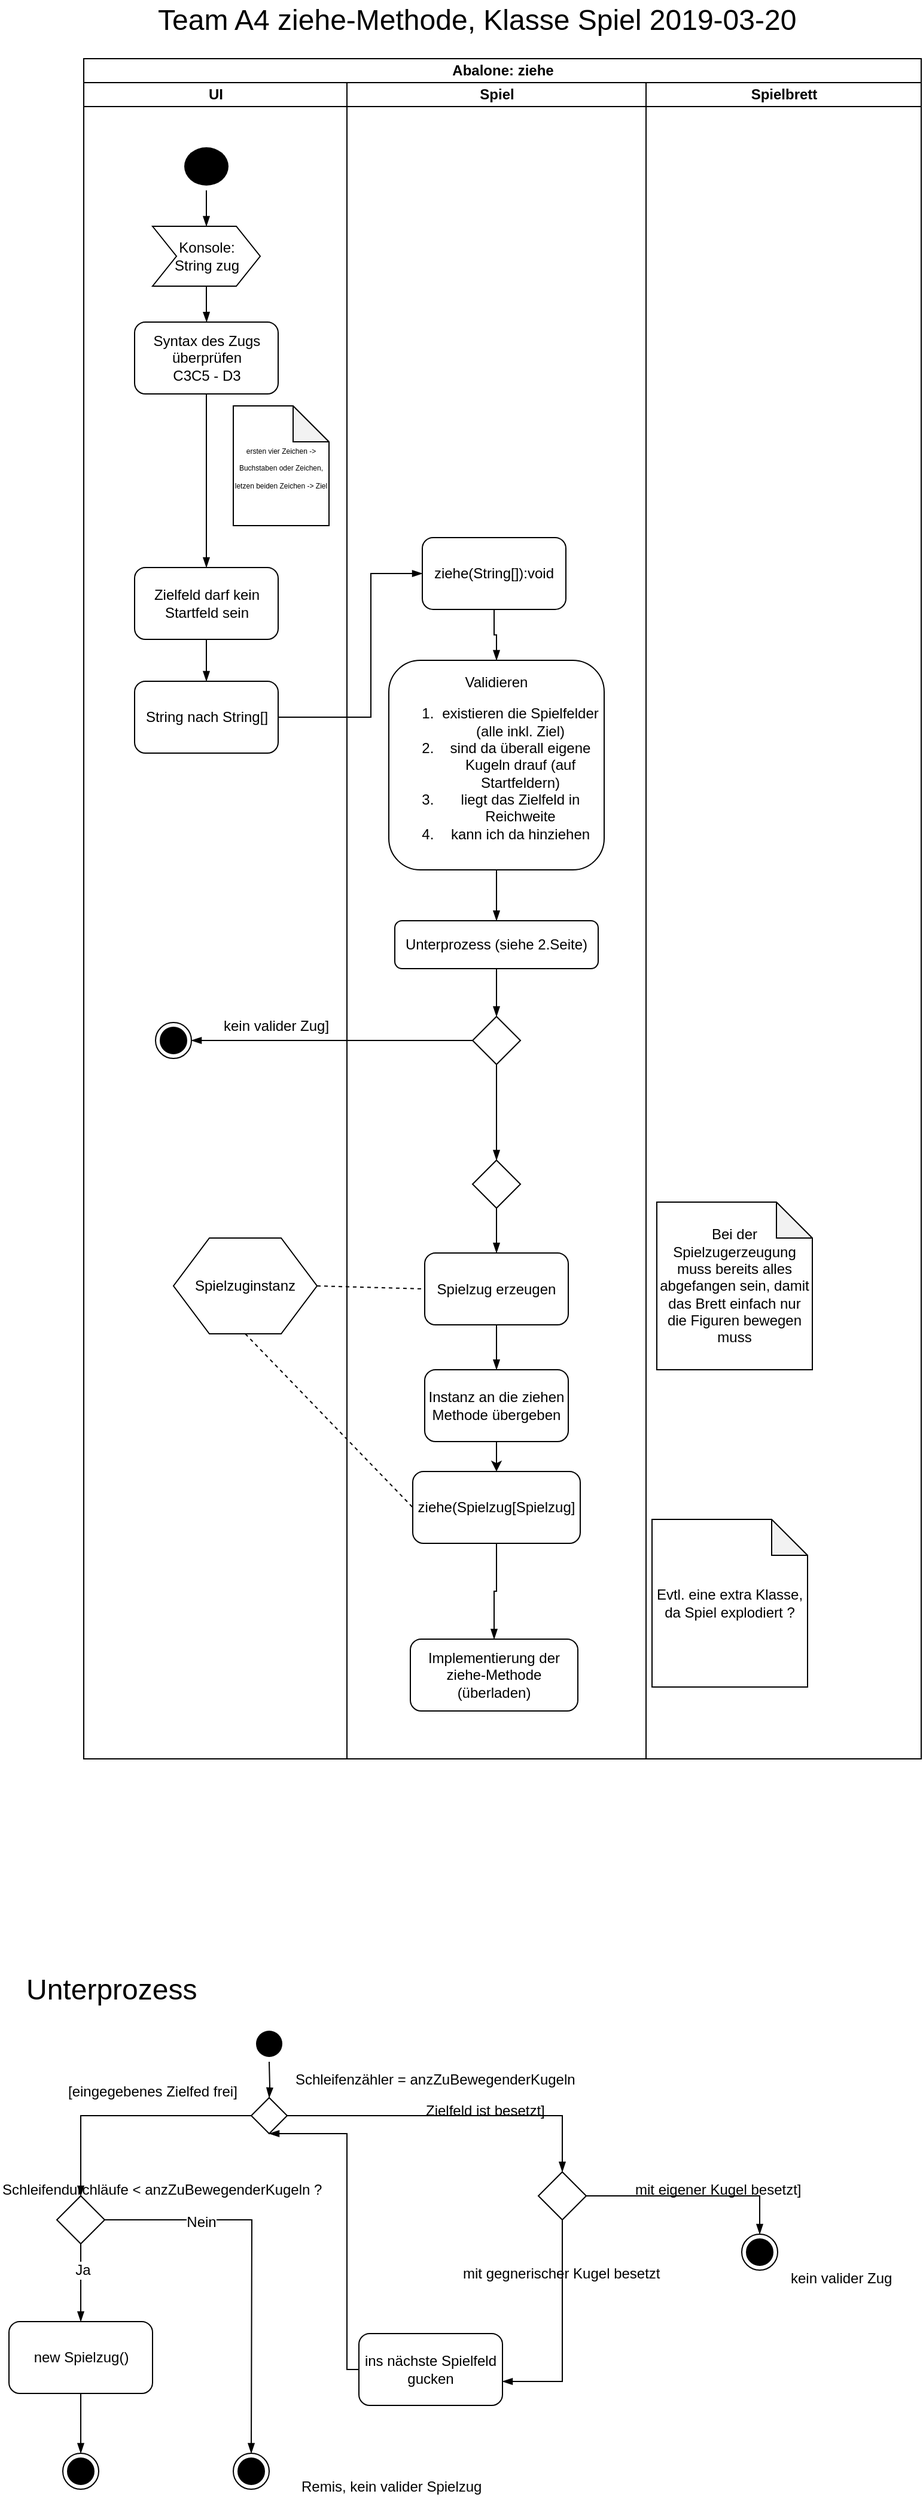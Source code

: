 <mxfile version="10.5.7" type="device"><diagram id="qPLTVKHvqDmZSYKCLTmT" name="Page-1"><mxGraphModel dx="824" dy="496" grid="1" gridSize="10" guides="1" tooltips="1" connect="1" arrows="1" fold="1" page="1" pageScale="1" pageWidth="827" pageHeight="1169" math="0" shadow="0"><root><mxCell id="0"/><mxCell id="1" parent="0"/><mxCell id="RRhDcwA50_2TwOH6ap_V-1" value="&lt;font style=&quot;font-size: 24px&quot;&gt;Team A4 ziehe-Methode, Klasse Spiel 2019-03-20&lt;/font&gt;" style="text;html=1;resizable=0;points=[];autosize=1;align=left;verticalAlign=top;spacingTop=-4;" parent="1" vertex="1"><mxGeometry x="130" y="31" width="550" height="20" as="geometry"/></mxCell><mxCell id="RRhDcwA50_2TwOH6ap_V-4" value="Abalone: ziehe" style="swimlane;html=1;childLayout=stackLayout;resizeParent=1;resizeParentMax=0;startSize=20;" parent="1" vertex="1"><mxGeometry x="70" y="80" width="700" height="1420" as="geometry"/></mxCell><mxCell id="RRhDcwA50_2TwOH6ap_V-5" value="UI" style="swimlane;html=1;startSize=20;" parent="RRhDcwA50_2TwOH6ap_V-4" vertex="1"><mxGeometry y="20" width="220" height="1400" as="geometry"/></mxCell><mxCell id="RRhDcwA50_2TwOH6ap_V-8" value="sq" style="ellipse;html=1;shape=startState;fillColor=#000000;strokeColor=none;" parent="RRhDcwA50_2TwOH6ap_V-5" vertex="1"><mxGeometry x="80" y="50" width="45" height="40" as="geometry"/></mxCell><mxCell id="RRhDcwA50_2TwOH6ap_V-9" value="" style="edgeStyle=orthogonalEdgeStyle;html=1;verticalAlign=bottom;endArrow=open;endSize=8;strokeColor=none;rounded=0;" parent="RRhDcwA50_2TwOH6ap_V-5" source="RRhDcwA50_2TwOH6ap_V-10" edge="1"><mxGeometry relative="1" as="geometry"><mxPoint x="110" y="190" as="targetPoint"/></mxGeometry></mxCell><mxCell id="RRhDcwA50_2TwOH6ap_V-11" value="" style="edgeStyle=orthogonalEdgeStyle;rounded=0;orthogonalLoop=1;jettySize=auto;html=1;endArrow=none;endFill=0;startArrow=blockThin;startFill=1;" parent="RRhDcwA50_2TwOH6ap_V-5" source="RRhDcwA50_2TwOH6ap_V-10" target="RRhDcwA50_2TwOH6ap_V-8" edge="1"><mxGeometry relative="1" as="geometry"/></mxCell><mxCell id="RRhDcwA50_2TwOH6ap_V-14" value="" style="edgeStyle=orthogonalEdgeStyle;rounded=0;orthogonalLoop=1;jettySize=auto;html=1;startArrow=none;startFill=0;endArrow=blockThin;endFill=1;" parent="RRhDcwA50_2TwOH6ap_V-5" source="RRhDcwA50_2TwOH6ap_V-10" edge="1"><mxGeometry relative="1" as="geometry"><mxPoint x="102.69" y="200" as="targetPoint"/></mxGeometry></mxCell><mxCell id="RRhDcwA50_2TwOH6ap_V-10" value="Konsole: &lt;br&gt;String zug" style="shape=step;perimeter=stepPerimeter;whiteSpace=wrap;html=1;fixedSize=1;" parent="RRhDcwA50_2TwOH6ap_V-5" vertex="1"><mxGeometry x="57.5" y="120" width="90" height="50" as="geometry"/></mxCell><mxCell id="RRhDcwA50_2TwOH6ap_V-12" value="" style="edgeStyle=orthogonalEdgeStyle;html=1;verticalAlign=bottom;endArrow=open;endSize=8;strokeColor=none;rounded=0;" parent="RRhDcwA50_2TwOH6ap_V-5" source="RRhDcwA50_2TwOH6ap_V-8" target="RRhDcwA50_2TwOH6ap_V-10" edge="1"><mxGeometry relative="1" as="geometry"><mxPoint x="180" y="290" as="targetPoint"/><mxPoint x="172.5" y="190" as="sourcePoint"/></mxGeometry></mxCell><mxCell id="RRhDcwA50_2TwOH6ap_V-22" value="" style="edgeStyle=orthogonalEdgeStyle;rounded=0;orthogonalLoop=1;jettySize=auto;html=1;startArrow=none;startFill=0;endArrow=blockThin;endFill=1;" parent="RRhDcwA50_2TwOH6ap_V-5" source="RRhDcwA50_2TwOH6ap_V-83" target="RRhDcwA50_2TwOH6ap_V-19" edge="1"><mxGeometry relative="1" as="geometry"/></mxCell><mxCell id="RRhDcwA50_2TwOH6ap_V-15" value="Syntax des Zugs überprüfen&lt;br&gt;C3C5 - D3&lt;br&gt;" style="rounded=1;whiteSpace=wrap;html=1;" parent="RRhDcwA50_2TwOH6ap_V-5" vertex="1"><mxGeometry x="42.5" y="200" width="120" height="60" as="geometry"/></mxCell><mxCell id="RRhDcwA50_2TwOH6ap_V-19" value="String nach String[]" style="rounded=1;whiteSpace=wrap;html=1;" parent="RRhDcwA50_2TwOH6ap_V-5" vertex="1"><mxGeometry x="42.5" y="500" width="120" height="60" as="geometry"/></mxCell><mxCell id="RRhDcwA50_2TwOH6ap_V-23" value="&lt;font style=&quot;font-size: 6px&quot;&gt;ersten vier Zeichen -&amp;gt; Buchstaben oder Zeichen,&lt;br&gt;letzen beiden Zeichen -&amp;gt; Ziel&lt;/font&gt;&lt;br&gt;" style="shape=note;whiteSpace=wrap;html=1;backgroundOutline=1;darkOpacity=0.05;" parent="RRhDcwA50_2TwOH6ap_V-5" vertex="1"><mxGeometry x="125" y="270" width="80" height="100" as="geometry"/></mxCell><mxCell id="RRhDcwA50_2TwOH6ap_V-83" value="Zielfeld darf kein Startfeld sein" style="rounded=1;whiteSpace=wrap;html=1;" parent="RRhDcwA50_2TwOH6ap_V-5" vertex="1"><mxGeometry x="42.5" y="405" width="120" height="60" as="geometry"/></mxCell><mxCell id="RRhDcwA50_2TwOH6ap_V-84" value="" style="edgeStyle=orthogonalEdgeStyle;rounded=0;orthogonalLoop=1;jettySize=auto;html=1;startArrow=none;startFill=0;endArrow=blockThin;endFill=1;" parent="RRhDcwA50_2TwOH6ap_V-5" source="RRhDcwA50_2TwOH6ap_V-15" target="RRhDcwA50_2TwOH6ap_V-83" edge="1"><mxGeometry relative="1" as="geometry"><mxPoint x="172.5" y="360" as="sourcePoint"/><mxPoint x="172.5" y="600" as="targetPoint"/></mxGeometry></mxCell><mxCell id="RRhDcwA50_2TwOH6ap_V-127" value="kein valider Zug]" style="text;html=1;resizable=0;points=[];autosize=1;align=left;verticalAlign=top;spacingTop=-4;" parent="RRhDcwA50_2TwOH6ap_V-5" vertex="1"><mxGeometry x="115" y="778" width="100" height="20" as="geometry"/></mxCell><mxCell id="RRhDcwA50_2TwOH6ap_V-128" value="" style="ellipse;html=1;shape=endState;fillColor=#000000;strokeColor=#000000;" parent="RRhDcwA50_2TwOH6ap_V-5" vertex="1"><mxGeometry x="60" y="785" width="30" height="30" as="geometry"/></mxCell><mxCell id="RRhDcwA50_2TwOH6ap_V-6" value="Spiel&lt;br&gt;" style="swimlane;html=1;startSize=20;" parent="RRhDcwA50_2TwOH6ap_V-4" vertex="1"><mxGeometry x="220" y="20" width="250" height="1400" as="geometry"/></mxCell><mxCell id="RRhDcwA50_2TwOH6ap_V-26" value="" style="edgeStyle=orthogonalEdgeStyle;rounded=0;orthogonalLoop=1;jettySize=auto;html=1;startArrow=none;startFill=0;endArrow=blockThin;endFill=1;" parent="RRhDcwA50_2TwOH6ap_V-6" source="RRhDcwA50_2TwOH6ap_V-17" target="RRhDcwA50_2TwOH6ap_V-25" edge="1"><mxGeometry relative="1" as="geometry"/></mxCell><mxCell id="RRhDcwA50_2TwOH6ap_V-17" value="ziehe(String[]):void" style="rounded=1;whiteSpace=wrap;html=1;" parent="RRhDcwA50_2TwOH6ap_V-6" vertex="1"><mxGeometry x="63" y="380" width="120" height="60" as="geometry"/></mxCell><mxCell id="RRhDcwA50_2TwOH6ap_V-52" value="" style="edgeStyle=orthogonalEdgeStyle;rounded=0;orthogonalLoop=1;jettySize=auto;html=1;startArrow=none;startFill=0;endArrow=blockThin;endFill=1;" parent="RRhDcwA50_2TwOH6ap_V-6" source="RRhDcwA50_2TwOH6ap_V-25" target="RRhDcwA50_2TwOH6ap_V-51" edge="1"><mxGeometry relative="1" as="geometry"/></mxCell><mxCell id="RRhDcwA50_2TwOH6ap_V-25" value="&lt;div style=&quot;text-align: center&quot;&gt;&lt;span&gt;Validieren&lt;/span&gt;&lt;/div&gt;&lt;div style=&quot;text-align: center&quot;&gt;&lt;ol&gt;&lt;li&gt;existieren die Spielfelder (alle inkl. Ziel)&lt;br&gt;&lt;/li&gt;&lt;li&gt;sind da überall eigene Kugeln drauf (auf Startfeldern)&lt;br&gt;&lt;/li&gt;&lt;li&gt;liegt das Zielfeld in Reichweite&lt;/li&gt;&lt;li&gt;kann ich da hinziehen&lt;/li&gt;&lt;/ol&gt;&lt;/div&gt;" style="rounded=1;whiteSpace=wrap;html=1;" parent="RRhDcwA50_2TwOH6ap_V-6" vertex="1"><mxGeometry x="35" y="482.5" width="180" height="175" as="geometry"/></mxCell><mxCell id="RRhDcwA50_2TwOH6ap_V-51" value="&lt;div style=&quot;text-align: center&quot;&gt;Unterprozess (siehe 2.Seite)&lt;/div&gt;" style="rounded=1;whiteSpace=wrap;html=1;" parent="RRhDcwA50_2TwOH6ap_V-6" vertex="1"><mxGeometry x="40" y="700" width="170" height="40" as="geometry"/></mxCell><mxCell id="RRhDcwA50_2TwOH6ap_V-126" value="" style="edgeStyle=orthogonalEdgeStyle;rounded=0;jumpSize=11;orthogonalLoop=1;jettySize=auto;html=1;startArrow=none;startFill=0;endArrow=blockThin;endFill=1;" parent="RRhDcwA50_2TwOH6ap_V-6" source="RRhDcwA50_2TwOH6ap_V-122" edge="1"><mxGeometry relative="1" as="geometry"><mxPoint x="-130" y="800" as="targetPoint"/></mxGeometry></mxCell><mxCell id="RRhDcwA50_2TwOH6ap_V-131" value="" style="edgeStyle=orthogonalEdgeStyle;rounded=0;jumpSize=11;orthogonalLoop=1;jettySize=auto;html=1;startArrow=none;startFill=0;endArrow=blockThin;endFill=1;" parent="RRhDcwA50_2TwOH6ap_V-6" source="RRhDcwA50_2TwOH6ap_V-122" target="RRhDcwA50_2TwOH6ap_V-130" edge="1"><mxGeometry relative="1" as="geometry"/></mxCell><mxCell id="RRhDcwA50_2TwOH6ap_V-122" value="" style="rhombus;whiteSpace=wrap;html=1;strokeColor=#000000;" parent="RRhDcwA50_2TwOH6ap_V-6" vertex="1"><mxGeometry x="105" y="780" width="40" height="40" as="geometry"/></mxCell><mxCell id="RRhDcwA50_2TwOH6ap_V-130" value="" style="rhombus;whiteSpace=wrap;html=1;strokeColor=#000000;" parent="RRhDcwA50_2TwOH6ap_V-6" vertex="1"><mxGeometry x="105" y="900" width="40" height="40" as="geometry"/></mxCell><mxCell id="RRhDcwA50_2TwOH6ap_V-123" value="" style="edgeStyle=orthogonalEdgeStyle;rounded=0;jumpSize=11;orthogonalLoop=1;jettySize=auto;html=1;startArrow=none;startFill=0;endArrow=blockThin;endFill=1;" parent="RRhDcwA50_2TwOH6ap_V-6" source="RRhDcwA50_2TwOH6ap_V-51" target="RRhDcwA50_2TwOH6ap_V-122" edge="1"><mxGeometry relative="1" as="geometry"><mxPoint x="415" y="840" as="sourcePoint"/><mxPoint x="415" y="920" as="targetPoint"/></mxGeometry></mxCell><mxCell id="RRhDcwA50_2TwOH6ap_V-27" value="Spielzuginstanz" style="shape=hexagon;perimeter=hexagonPerimeter2;whiteSpace=wrap;html=1;" parent="RRhDcwA50_2TwOH6ap_V-6" vertex="1"><mxGeometry x="-145" y="965" width="120" height="80" as="geometry"/></mxCell><mxCell id="RRhDcwA50_2TwOH6ap_V-133" value="" style="edgeStyle=orthogonalEdgeStyle;rounded=0;jumpSize=11;orthogonalLoop=1;jettySize=auto;html=1;startArrow=blockThin;startFill=1;endArrow=none;endFill=0;entryX=0.5;entryY=1;entryDx=0;entryDy=0;" parent="RRhDcwA50_2TwOH6ap_V-6" source="RRhDcwA50_2TwOH6ap_V-28" target="RRhDcwA50_2TwOH6ap_V-130" edge="1"><mxGeometry relative="1" as="geometry"><mxPoint x="132.5" y="895" as="targetPoint"/></mxGeometry></mxCell><mxCell id="RRhDcwA50_2TwOH6ap_V-28" value="Spielzug erzeugen" style="rounded=1;whiteSpace=wrap;html=1;" parent="RRhDcwA50_2TwOH6ap_V-6" vertex="1"><mxGeometry x="65" y="977.5" width="120" height="60" as="geometry"/></mxCell><mxCell id="RRhDcwA50_2TwOH6ap_V-29" value="Instanz an die ziehen Methode übergeben" style="rounded=1;whiteSpace=wrap;html=1;" parent="RRhDcwA50_2TwOH6ap_V-6" vertex="1"><mxGeometry x="65" y="1075" width="120" height="60" as="geometry"/></mxCell><mxCell id="RRhDcwA50_2TwOH6ap_V-34" value="" style="edgeStyle=orthogonalEdgeStyle;rounded=0;orthogonalLoop=1;jettySize=auto;html=1;startArrow=none;startFill=0;endArrow=blockThin;endFill=1;entryX=0.5;entryY=0;entryDx=0;entryDy=0;" parent="RRhDcwA50_2TwOH6ap_V-6" source="RRhDcwA50_2TwOH6ap_V-28" target="RRhDcwA50_2TwOH6ap_V-29" edge="1"><mxGeometry relative="1" as="geometry"><mxPoint x="-7.5" y="1005" as="targetPoint"/></mxGeometry></mxCell><mxCell id="RRhDcwA50_2TwOH6ap_V-35" value="" style="endArrow=none;dashed=1;html=1;exitX=1;exitY=0.5;exitDx=0;exitDy=0;entryX=0;entryY=0.5;entryDx=0;entryDy=0;" parent="RRhDcwA50_2TwOH6ap_V-6" source="RRhDcwA50_2TwOH6ap_V-27" target="RRhDcwA50_2TwOH6ap_V-28" edge="1"><mxGeometry width="50" height="50" relative="1" as="geometry"><mxPoint x="12.5" y="1025" as="sourcePoint"/><mxPoint x="62.5" y="975" as="targetPoint"/></mxGeometry></mxCell><mxCell id="RRhDcwA50_2TwOH6ap_V-7" value="Spielbrett" style="swimlane;html=1;startSize=20;" parent="RRhDcwA50_2TwOH6ap_V-4" vertex="1"><mxGeometry x="470" y="20" width="230" height="1400" as="geometry"/></mxCell><mxCell id="RRhDcwA50_2TwOH6ap_V-30" value="Bei der Spielzugerzeugung muss bereits alles abgefangen sein, damit das Brett einfach nur die Figuren bewegen muss" style="shape=note;whiteSpace=wrap;html=1;backgroundOutline=1;darkOpacity=0.05;" parent="RRhDcwA50_2TwOH6ap_V-7" vertex="1"><mxGeometry x="9" y="935" width="130" height="140" as="geometry"/></mxCell><mxCell id="RRhDcwA50_2TwOH6ap_V-24" value="" style="edgeStyle=orthogonalEdgeStyle;rounded=0;orthogonalLoop=1;jettySize=auto;html=1;startArrow=none;startFill=0;endArrow=blockThin;endFill=1;entryX=0;entryY=0.5;entryDx=0;entryDy=0;exitX=1;exitY=0.5;exitDx=0;exitDy=0;" parent="RRhDcwA50_2TwOH6ap_V-4" source="RRhDcwA50_2TwOH6ap_V-19" target="RRhDcwA50_2TwOH6ap_V-17" edge="1"><mxGeometry relative="1" as="geometry"><mxPoint x="112.5" y="290" as="sourcePoint"/><mxPoint x="112.5" y="410" as="targetPoint"/><Array as="points"><mxPoint x="240" y="550"/><mxPoint x="240" y="430"/></Array></mxGeometry></mxCell><mxCell id="RRhDcwA50_2TwOH6ap_V-32" value="Evtl. eine extra Klasse, da Spiel explodiert ?" style="shape=note;whiteSpace=wrap;html=1;backgroundOutline=1;darkOpacity=0.05;" parent="1" vertex="1"><mxGeometry x="545" y="1300" width="130" height="140" as="geometry"/></mxCell><mxCell id="RRhDcwA50_2TwOH6ap_V-38" value="" style="edgeStyle=orthogonalEdgeStyle;rounded=0;orthogonalLoop=1;jettySize=auto;html=1;startArrow=none;startFill=0;endArrow=blockThin;endFill=1;" parent="1" source="RRhDcwA50_2TwOH6ap_V-36" target="RRhDcwA50_2TwOH6ap_V-37" edge="1"><mxGeometry relative="1" as="geometry"/></mxCell><mxCell id="RRhDcwA50_2TwOH6ap_V-36" value="ziehe(Spielzug[Spielzug]" style="rounded=1;whiteSpace=wrap;html=1;" parent="1" vertex="1"><mxGeometry x="345" y="1260" width="140" height="60" as="geometry"/></mxCell><mxCell id="RRhDcwA50_2TwOH6ap_V-37" value="Implementierung der ziehe-Methode (überladen)&lt;br&gt;" style="rounded=1;whiteSpace=wrap;html=1;" parent="1" vertex="1"><mxGeometry x="343" y="1400" width="140" height="60" as="geometry"/></mxCell><mxCell id="RRhDcwA50_2TwOH6ap_V-53" value="" style="ellipse;html=1;shape=startState;fillColor=#000000;strokeColor=none;" parent="1" vertex="1"><mxGeometry x="210" y="1723" width="30" height="30" as="geometry"/></mxCell><mxCell id="RRhDcwA50_2TwOH6ap_V-54" value="" style="edgeStyle=orthogonalEdgeStyle;html=1;verticalAlign=bottom;endArrow=open;endSize=8;strokeColor=none;" parent="1" source="RRhDcwA50_2TwOH6ap_V-53" edge="1"><mxGeometry relative="1" as="geometry"><mxPoint x="85" y="1740" as="targetPoint"/></mxGeometry></mxCell><mxCell id="RRhDcwA50_2TwOH6ap_V-55" value="[eingegebenes Zielfed frei]" style="text;html=1;resizable=0;points=[];autosize=1;align=left;verticalAlign=top;spacingTop=-4;" parent="1" vertex="1"><mxGeometry x="55" y="1768" width="160" height="20" as="geometry"/></mxCell><mxCell id="RRhDcwA50_2TwOH6ap_V-62" value="" style="edgeStyle=orthogonalEdgeStyle;rounded=0;orthogonalLoop=1;jettySize=auto;html=1;startArrow=none;startFill=0;endArrow=blockThin;endFill=1;" parent="1" source="RRhDcwA50_2TwOH6ap_V-56" target="RRhDcwA50_2TwOH6ap_V-64" edge="1"><mxGeometry relative="1" as="geometry"><mxPoint x="480" y="1900" as="targetPoint"/></mxGeometry></mxCell><mxCell id="RRhDcwA50_2TwOH6ap_V-105" value="" style="edgeStyle=orthogonalEdgeStyle;rounded=0;jumpSize=11;orthogonalLoop=1;jettySize=auto;html=1;startArrow=none;startFill=0;endArrow=blockThin;endFill=1;entryX=0.5;entryY=1;entryDx=0;entryDy=0;" parent="1" source="RRhDcwA50_2TwOH6ap_V-106" target="RRhDcwA50_2TwOH6ap_V-59" edge="1"><mxGeometry relative="1" as="geometry"><mxPoint x="370" y="1865" as="targetPoint"/><Array as="points"><mxPoint x="290" y="2010"/><mxPoint x="290" y="1813"/></Array></mxGeometry></mxCell><mxCell id="RRhDcwA50_2TwOH6ap_V-56" value="" style="rhombus;whiteSpace=wrap;html=1;" parent="1" vertex="1"><mxGeometry x="450" y="1845" width="40" height="40" as="geometry"/></mxCell><mxCell id="RRhDcwA50_2TwOH6ap_V-57" value="" style="edgeStyle=orthogonalEdgeStyle;rounded=0;orthogonalLoop=1;jettySize=auto;html=1;startArrow=none;startFill=0;endArrow=blockThin;endFill=1;entryX=0.5;entryY=0;entryDx=0;entryDy=0;exitX=1;exitY=0.5;exitDx=0;exitDy=0;" parent="1" source="RRhDcwA50_2TwOH6ap_V-59" target="RRhDcwA50_2TwOH6ap_V-56" edge="1"><mxGeometry relative="1" as="geometry"><mxPoint x="475" y="1845" as="targetPoint"/><mxPoint x="395" y="1810" as="sourcePoint"/></mxGeometry></mxCell><mxCell id="RRhDcwA50_2TwOH6ap_V-58" value="" style="edgeStyle=orthogonalEdgeStyle;rounded=0;orthogonalLoop=1;jettySize=auto;html=1;startArrow=none;startFill=0;endArrow=blockThin;endFill=1;entryX=0.5;entryY=0;entryDx=0;entryDy=0;" parent="1" source="RRhDcwA50_2TwOH6ap_V-108" target="RRhDcwA50_2TwOH6ap_V-70" edge="1"><mxGeometry relative="1" as="geometry"><mxPoint x="128" y="1833" as="targetPoint"/></mxGeometry></mxCell><mxCell id="RRhDcwA50_2TwOH6ap_V-112" value="Ja" style="text;html=1;resizable=0;points=[];align=center;verticalAlign=middle;labelBackgroundColor=#ffffff;" parent="RRhDcwA50_2TwOH6ap_V-58" vertex="1" connectable="0"><mxGeometry x="0.023" y="12" relative="1" as="geometry"><mxPoint x="-11" y="-11" as="offset"/></mxGeometry></mxCell><mxCell id="RRhDcwA50_2TwOH6ap_V-59" value="" style="rhombus;whiteSpace=wrap;html=1;" parent="1" vertex="1"><mxGeometry x="210" y="1783" width="30" height="30" as="geometry"/></mxCell><mxCell id="RRhDcwA50_2TwOH6ap_V-60" value="" style="edgeStyle=orthogonalEdgeStyle;rounded=0;orthogonalLoop=1;jettySize=auto;html=1;startArrow=none;startFill=0;endArrow=blockThin;endFill=1;" parent="1" target="RRhDcwA50_2TwOH6ap_V-59" edge="1"><mxGeometry relative="1" as="geometry"><mxPoint x="225" y="1753" as="sourcePoint"/><mxPoint x="225" y="1793" as="targetPoint"/></mxGeometry></mxCell><mxCell id="RRhDcwA50_2TwOH6ap_V-64" value="" style="ellipse;html=1;shape=endState;fillColor=#000000;strokeColor=#000000;" parent="1" vertex="1"><mxGeometry x="620" y="1897" width="30" height="30" as="geometry"/></mxCell><mxCell id="RRhDcwA50_2TwOH6ap_V-72" value="" style="edgeStyle=orthogonalEdgeStyle;rounded=0;orthogonalLoop=1;jettySize=auto;html=1;startArrow=none;startFill=0;endArrow=blockThin;endFill=1;" parent="1" source="RRhDcwA50_2TwOH6ap_V-70" edge="1"><mxGeometry relative="1" as="geometry"><mxPoint x="67.5" y="2080" as="targetPoint"/></mxGeometry></mxCell><mxCell id="RRhDcwA50_2TwOH6ap_V-70" value="new Spielzug()" style="rounded=1;whiteSpace=wrap;html=1;strokeColor=#000000;" parent="1" vertex="1"><mxGeometry x="7.5" y="1970" width="120" height="60" as="geometry"/></mxCell><mxCell id="RRhDcwA50_2TwOH6ap_V-73" value="" style="ellipse;html=1;shape=endState;fillColor=#000000;strokeColor=#000000;" parent="1" vertex="1"><mxGeometry x="195" y="2080" width="30" height="30" as="geometry"/></mxCell><mxCell id="RRhDcwA50_2TwOH6ap_V-95" value="Zielfeld ist besetzt]" style="text;html=1;resizable=0;points=[];autosize=1;align=left;verticalAlign=top;spacingTop=-4;" parent="1" vertex="1"><mxGeometry x="354" y="1784" width="110" height="20" as="geometry"/></mxCell><mxCell id="RRhDcwA50_2TwOH6ap_V-96" value="mit eigener Kugel besetzt]" style="text;html=1;resizable=0;points=[];autosize=1;align=left;verticalAlign=top;spacingTop=-4;" parent="1" vertex="1"><mxGeometry x="529" y="1850" width="150" height="20" as="geometry"/></mxCell><mxCell id="RRhDcwA50_2TwOH6ap_V-97" value="kein valider Zug" style="text;html=1;resizable=0;points=[];autosize=1;align=left;verticalAlign=top;spacingTop=-4;" parent="1" vertex="1"><mxGeometry x="659" y="1924" width="100" height="20" as="geometry"/></mxCell><mxCell id="RRhDcwA50_2TwOH6ap_V-101" value="Schleifenzähler = anzZuBewegenderKugeln" style="text;html=1;resizable=0;points=[];autosize=1;align=left;verticalAlign=top;spacingTop=-4;" parent="1" vertex="1"><mxGeometry x="245" y="1758" width="250" height="20" as="geometry"/></mxCell><mxCell id="RRhDcwA50_2TwOH6ap_V-100" value="mit gegnerischer Kugel besetzt" style="text;html=1;resizable=0;points=[];autosize=1;align=left;verticalAlign=top;spacingTop=-4;" parent="1" vertex="1"><mxGeometry x="385" y="1920" width="180" height="20" as="geometry"/></mxCell><mxCell id="RRhDcwA50_2TwOH6ap_V-106" value="ins nächste Spielfeld gucken" style="rounded=1;whiteSpace=wrap;html=1;strokeColor=#000000;" parent="1" vertex="1"><mxGeometry x="300" y="1980" width="120" height="60" as="geometry"/></mxCell><mxCell id="RRhDcwA50_2TwOH6ap_V-107" value="" style="edgeStyle=orthogonalEdgeStyle;rounded=0;jumpSize=11;orthogonalLoop=1;jettySize=auto;html=1;startArrow=none;startFill=0;endArrow=blockThin;endFill=1;" parent="1" source="RRhDcwA50_2TwOH6ap_V-56" edge="1"><mxGeometry relative="1" as="geometry"><mxPoint x="470" y="1885" as="sourcePoint"/><mxPoint x="420" y="2020" as="targetPoint"/><Array as="points"><mxPoint x="470" y="2020"/></Array></mxGeometry></mxCell><mxCell id="RRhDcwA50_2TwOH6ap_V-114" value="" style="edgeStyle=orthogonalEdgeStyle;rounded=0;jumpSize=11;orthogonalLoop=1;jettySize=auto;html=1;startArrow=none;startFill=0;endArrow=blockThin;endFill=1;" parent="1" source="RRhDcwA50_2TwOH6ap_V-108" edge="1"><mxGeometry relative="1" as="geometry"><mxPoint x="210" y="2080" as="targetPoint"/></mxGeometry></mxCell><mxCell id="RRhDcwA50_2TwOH6ap_V-115" value="Nein" style="text;html=1;resizable=0;points=[];align=center;verticalAlign=middle;labelBackgroundColor=#ffffff;" parent="RRhDcwA50_2TwOH6ap_V-114" vertex="1" connectable="0"><mxGeometry x="-0.493" y="-2" relative="1" as="geometry"><mxPoint as="offset"/></mxGeometry></mxCell><mxCell id="RRhDcwA50_2TwOH6ap_V-108" value="" style="rhombus;whiteSpace=wrap;html=1;" parent="1" vertex="1"><mxGeometry x="47.5" y="1865" width="40" height="40" as="geometry"/></mxCell><mxCell id="RRhDcwA50_2TwOH6ap_V-110" value="" style="edgeStyle=orthogonalEdgeStyle;rounded=0;orthogonalLoop=1;jettySize=auto;html=1;startArrow=none;startFill=0;endArrow=blockThin;endFill=1;entryX=0.5;entryY=0;entryDx=0;entryDy=0;" parent="1" source="RRhDcwA50_2TwOH6ap_V-59" target="RRhDcwA50_2TwOH6ap_V-108" edge="1"><mxGeometry relative="1" as="geometry"><mxPoint x="68" y="1970" as="targetPoint"/><mxPoint x="210" y="1798" as="sourcePoint"/></mxGeometry></mxCell><mxCell id="RRhDcwA50_2TwOH6ap_V-111" value="Schleifendurchläufe &amp;lt; anzZuBewegenderKugeln ?" style="text;html=1;resizable=0;points=[];autosize=1;align=left;verticalAlign=top;spacingTop=-4;" parent="1" vertex="1"><mxGeometry y="1850" width="280" height="20" as="geometry"/></mxCell><mxCell id="RRhDcwA50_2TwOH6ap_V-116" value="" style="ellipse;html=1;shape=endState;fillColor=#000000;strokeColor=#000000;" parent="1" vertex="1"><mxGeometry x="52.5" y="2080" width="30" height="30" as="geometry"/></mxCell><mxCell id="RRhDcwA50_2TwOH6ap_V-117" value="Remis, kein valider Spielzug" style="text;html=1;resizable=0;points=[];autosize=1;align=left;verticalAlign=top;spacingTop=-4;" parent="1" vertex="1"><mxGeometry x="250" y="2098" width="170" height="20" as="geometry"/></mxCell><mxCell id="RRhDcwA50_2TwOH6ap_V-134" value="" style="endArrow=none;dashed=1;html=1;exitX=0.5;exitY=1;exitDx=0;exitDy=0;entryX=0;entryY=0.5;entryDx=0;entryDy=0;" parent="1" source="RRhDcwA50_2TwOH6ap_V-27" target="RRhDcwA50_2TwOH6ap_V-36" edge="1"><mxGeometry width="50" height="50" relative="1" as="geometry"><mxPoint x="275" y="1115" as="sourcePoint"/><mxPoint x="373" y="1115" as="targetPoint"/></mxGeometry></mxCell><mxCell id="WjDwJ_dvqGT_ydfVqi_l-1" value="" style="edgeStyle=orthogonalEdgeStyle;rounded=0;orthogonalLoop=1;jettySize=auto;html=1;" parent="1" source="RRhDcwA50_2TwOH6ap_V-29" target="RRhDcwA50_2TwOH6ap_V-36" edge="1"><mxGeometry relative="1" as="geometry"/></mxCell><mxCell id="WjDwJ_dvqGT_ydfVqi_l-2" value="&lt;font style=&quot;font-size: 24px&quot;&gt;Unterprozess&lt;/font&gt;" style="text;html=1;resizable=0;points=[];autosize=1;align=left;verticalAlign=top;spacingTop=-4;" parent="1" vertex="1"><mxGeometry x="20" y="1676" width="160" height="20" as="geometry"/></mxCell></root></mxGraphModel></diagram></mxfile>